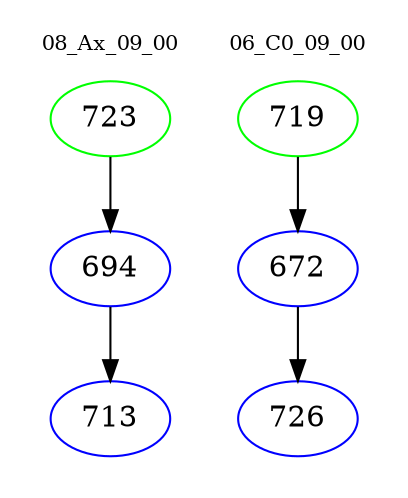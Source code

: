 digraph{
subgraph cluster_0 {
color = white
label = "08_Ax_09_00";
fontsize=10;
T0_723 [label="723", color="green"]
T0_723 -> T0_694 [color="black"]
T0_694 [label="694", color="blue"]
T0_694 -> T0_713 [color="black"]
T0_713 [label="713", color="blue"]
}
subgraph cluster_1 {
color = white
label = "06_C0_09_00";
fontsize=10;
T1_719 [label="719", color="green"]
T1_719 -> T1_672 [color="black"]
T1_672 [label="672", color="blue"]
T1_672 -> T1_726 [color="black"]
T1_726 [label="726", color="blue"]
}
}

